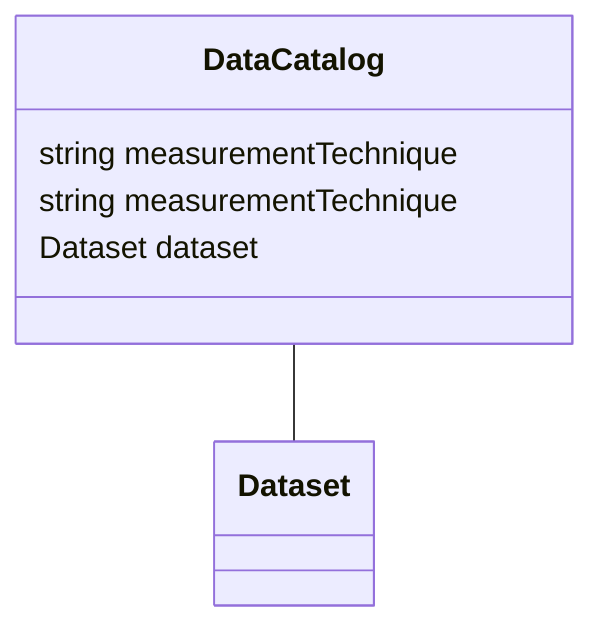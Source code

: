 classDiagram
  DataCatalog -- Dataset


class DataCatalog {

  string measurementTechnique
  string measurementTechnique
  Dataset dataset

 }